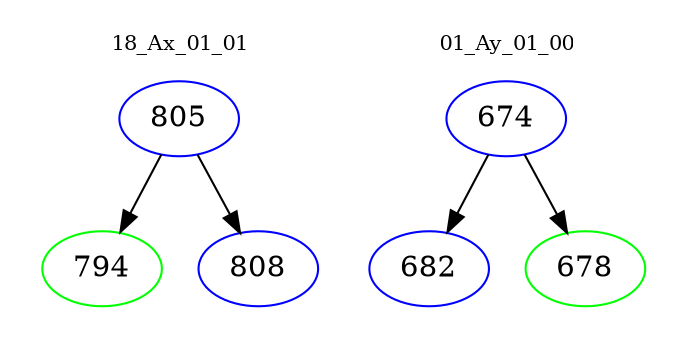 digraph{
subgraph cluster_0 {
color = white
label = "18_Ax_01_01";
fontsize=10;
T0_805 [label="805", color="blue"]
T0_805 -> T0_794 [color="black"]
T0_794 [label="794", color="green"]
T0_805 -> T0_808 [color="black"]
T0_808 [label="808", color="blue"]
}
subgraph cluster_1 {
color = white
label = "01_Ay_01_00";
fontsize=10;
T1_674 [label="674", color="blue"]
T1_674 -> T1_682 [color="black"]
T1_682 [label="682", color="blue"]
T1_674 -> T1_678 [color="black"]
T1_678 [label="678", color="green"]
}
}
